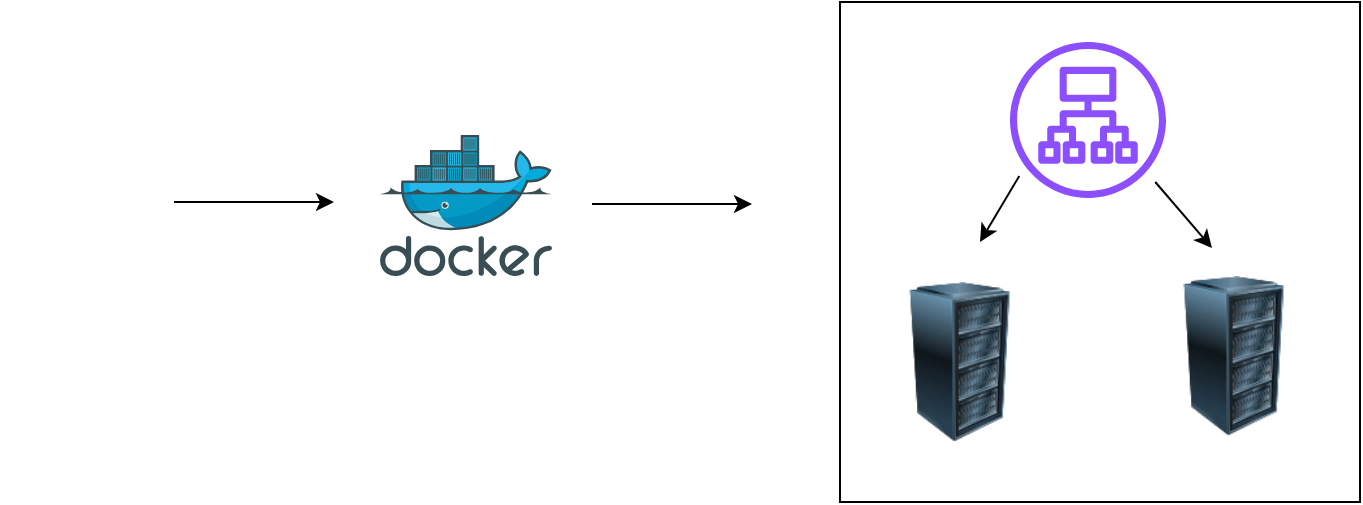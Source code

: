 <mxfile version="24.8.6">
  <diagram name="Page-1" id="uln7xrPnbrZEuAcaz5SA">
    <mxGraphModel dx="1314" dy="793" grid="1" gridSize="10" guides="1" tooltips="1" connect="1" arrows="1" fold="1" page="1" pageScale="1" pageWidth="850" pageHeight="1100" math="0" shadow="0">
      <root>
        <mxCell id="0" />
        <mxCell id="1" parent="0" />
        <mxCell id="ojPVVuD0VCiDEsULHSb4-1" value="" style="shape=image;html=1;verticalAlign=top;verticalLabelPosition=bottom;labelBackgroundColor=#ffffff;imageAspect=0;aspect=fixed;image=https://cdn4.iconfinder.com/data/icons/socialcones/508/Gitlab-128.png" vertex="1" parent="1">
          <mxGeometry x="70" y="90" width="80" height="80" as="geometry" />
        </mxCell>
        <mxCell id="ojPVVuD0VCiDEsULHSb4-3" value="" style="endArrow=classic;html=1;rounded=0;" edge="1" parent="1">
          <mxGeometry width="50" height="50" relative="1" as="geometry">
            <mxPoint x="157" y="130" as="sourcePoint" />
            <mxPoint x="237" y="130" as="targetPoint" />
          </mxGeometry>
        </mxCell>
        <mxCell id="ojPVVuD0VCiDEsULHSb4-4" value="" style="image;sketch=0;aspect=fixed;html=1;points=[];align=center;fontSize=12;image=img/lib/mscae/Docker.svg;" vertex="1" parent="1">
          <mxGeometry x="260" y="96.5" width="85.98" height="70.5" as="geometry" />
        </mxCell>
        <mxCell id="ojPVVuD0VCiDEsULHSb4-5" value="" style="endArrow=classic;html=1;rounded=0;" edge="1" parent="1">
          <mxGeometry width="50" height="50" relative="1" as="geometry">
            <mxPoint x="366" y="131" as="sourcePoint" />
            <mxPoint x="446" y="131" as="targetPoint" />
          </mxGeometry>
        </mxCell>
        <mxCell id="ojPVVuD0VCiDEsULHSb4-8" value="" style="image;html=1;image=img/lib/clip_art/computers/Server_Rack_128x128.png" vertex="1" parent="1">
          <mxGeometry x="647" y="167" width="80" height="80" as="geometry" />
        </mxCell>
        <mxCell id="ojPVVuD0VCiDEsULHSb4-9" value="" style="image;html=1;image=img/lib/clip_art/computers/Server_Rack_128x128.png" vertex="1" parent="1">
          <mxGeometry x="510" y="170" width="80" height="80" as="geometry" />
        </mxCell>
        <mxCell id="ojPVVuD0VCiDEsULHSb4-10" value="" style="sketch=0;outlineConnect=0;fontColor=#232F3E;gradientColor=none;fillColor=#8C4FFF;strokeColor=none;dashed=0;verticalLabelPosition=bottom;verticalAlign=top;align=center;html=1;fontSize=12;fontStyle=0;aspect=fixed;pointerEvents=1;shape=mxgraph.aws4.application_load_balancer;" vertex="1" parent="1">
          <mxGeometry x="575" y="50" width="78" height="78" as="geometry" />
        </mxCell>
        <mxCell id="ojPVVuD0VCiDEsULHSb4-11" value="" style="endArrow=classic;html=1;rounded=0;" edge="1" parent="1">
          <mxGeometry width="50" height="50" relative="1" as="geometry">
            <mxPoint x="579.63" y="117" as="sourcePoint" />
            <mxPoint x="560" y="150" as="targetPoint" />
          </mxGeometry>
        </mxCell>
        <mxCell id="ojPVVuD0VCiDEsULHSb4-12" value="" style="endArrow=classic;html=1;rounded=0;" edge="1" parent="1">
          <mxGeometry width="50" height="50" relative="1" as="geometry">
            <mxPoint x="647.63" y="120" as="sourcePoint" />
            <mxPoint x="676" y="153" as="targetPoint" />
          </mxGeometry>
        </mxCell>
        <mxCell id="ojPVVuD0VCiDEsULHSb4-13" value="" style="rounded=0;whiteSpace=wrap;html=1;fillColor=none;glass=0;" vertex="1" parent="1">
          <mxGeometry x="490" y="30" width="260" height="250" as="geometry" />
        </mxCell>
      </root>
    </mxGraphModel>
  </diagram>
</mxfile>
